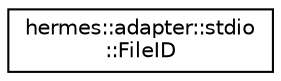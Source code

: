 digraph "Graphical Class Hierarchy"
{
 // LATEX_PDF_SIZE
  edge [fontname="Helvetica",fontsize="10",labelfontname="Helvetica",labelfontsize="10"];
  node [fontname="Helvetica",fontsize="10",shape=record];
  rankdir="LR";
  Node0 [label="hermes::adapter::stdio\l::FileID",height=0.2,width=0.4,color="black", fillcolor="white", style="filled",URL="$structhermes_1_1adapter_1_1stdio_1_1_file_i_d.html",tooltip=" "];
}
